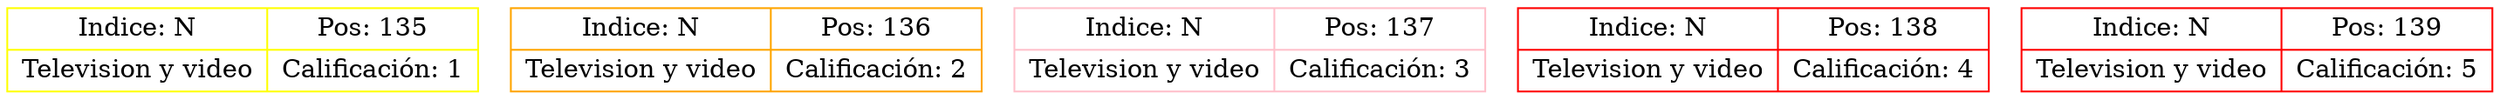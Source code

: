 digraph Daniel27{
node[shape=record];
node135[color=yellow, fillcolor=brown, label="{Indice: N|Television y video}|{Pos: 135|Calificación: 1}"];
node136[color=orange, fillcolor=yellow, label="{Indice: N|Television y video}|{Pos: 136|Calificación: 2}"];
node137[color=pink, fillcolor=yellow, label="{Indice: N|Television y video}|{Pos: 137|Calificación: 3}"];
node138[color=red, fillcolor=blue, label="{Indice: N|Television y video}|{Pos: 138|Calificación: 4}"];
node139[color=red, fillcolor=blue, label="{Indice: N|Television y video}|{Pos: 139|Calificación: 5}"];
}